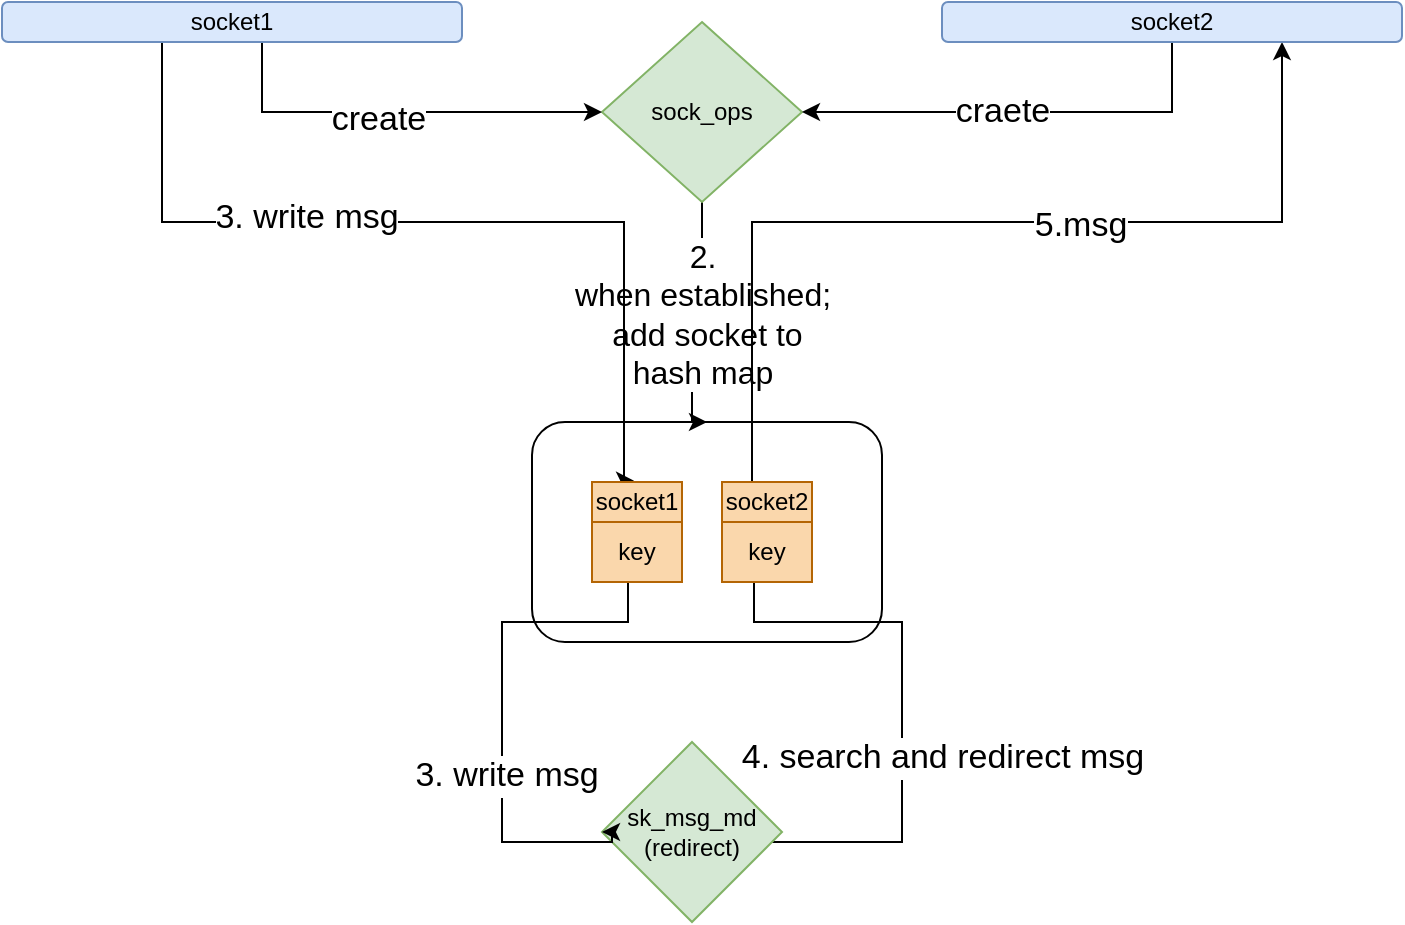 <mxfile version="14.3.1" type="github">
  <diagram id="0eA8aw2C4x_AHw5Ap8uo" name="Page-1">
    <mxGraphModel dx="1422" dy="800" grid="1" gridSize="10" guides="1" tooltips="1" connect="1" arrows="1" fold="1" page="1" pageScale="1" pageWidth="850" pageHeight="1100" math="0" shadow="0">
      <root>
        <mxCell id="0" />
        <mxCell id="1" parent="0" />
        <mxCell id="RCCy9ar9vTBcTcrXnlN3-1" value="" style="rounded=1;whiteSpace=wrap;html=1;align=left;verticalAlign=top;" parent="1" vertex="1">
          <mxGeometry x="625" y="250" width="175" height="110" as="geometry" />
        </mxCell>
        <mxCell id="RCCy9ar9vTBcTcrXnlN3-24" style="edgeStyle=orthogonalEdgeStyle;rounded=0;orthogonalLoop=1;jettySize=auto;html=1;entryX=0.5;entryY=0;entryDx=0;entryDy=0;" parent="1" source="RCCy9ar9vTBcTcrXnlN3-2" target="RCCy9ar9vTBcTcrXnlN3-1" edge="1">
          <mxGeometry relative="1" as="geometry">
            <Array as="points">
              <mxPoint x="710" y="230" />
              <mxPoint x="705" y="230" />
            </Array>
          </mxGeometry>
        </mxCell>
        <mxCell id="RCCy9ar9vTBcTcrXnlN3-25" value="&lt;font style=&quot;font-size: 16px&quot;&gt;2.&lt;br&gt;when established;&lt;br&gt;&amp;nbsp;add&amp;nbsp;socket to&lt;br&gt;hash map&lt;/font&gt;" style="edgeLabel;html=1;align=center;verticalAlign=middle;resizable=0;points=[];" parent="RCCy9ar9vTBcTcrXnlN3-24" vertex="1" connectable="0">
          <mxGeometry x="0.145" y="-3" relative="1" as="geometry">
            <mxPoint x="3" y="-14" as="offset" />
          </mxGeometry>
        </mxCell>
        <mxCell id="RCCy9ar9vTBcTcrXnlN3-2" value="sock_ops" style="rhombus;whiteSpace=wrap;html=1;fillColor=#d5e8d4;strokeColor=#82b366;" parent="1" vertex="1">
          <mxGeometry x="660" y="50" width="100" height="90" as="geometry" />
        </mxCell>
        <mxCell id="CZvVE1L9lmE4_0uoXGFi-21" style="edgeStyle=orthogonalEdgeStyle;rounded=0;orthogonalLoop=1;jettySize=auto;html=1;entryX=0.57;entryY=0.844;entryDx=0;entryDy=0;entryPerimeter=0;" parent="1" source="RCCy9ar9vTBcTcrXnlN3-3" target="CZvVE1L9lmE4_0uoXGFi-97" edge="1">
          <mxGeometry relative="1" as="geometry">
            <mxPoint x="750" y="260" as="targetPoint" />
            <Array as="points">
              <mxPoint x="810" y="460" />
              <mxPoint x="810" y="350" />
              <mxPoint x="736" y="350" />
              <mxPoint x="736" y="325" />
            </Array>
          </mxGeometry>
        </mxCell>
        <mxCell id="CZvVE1L9lmE4_0uoXGFi-22" value="4. search and redirect msg" style="edgeLabel;html=1;align=center;verticalAlign=middle;resizable=0;points=[];fontSize=17;" parent="CZvVE1L9lmE4_0uoXGFi-21" vertex="1" connectable="0">
          <mxGeometry x="-0.126" y="-2" relative="1" as="geometry">
            <mxPoint x="18" y="17" as="offset" />
          </mxGeometry>
        </mxCell>
        <mxCell id="RCCy9ar9vTBcTcrXnlN3-3" value="sk_msg_md&lt;br&gt;(redirect)" style="rhombus;whiteSpace=wrap;html=1;fillColor=#d5e8d4;strokeColor=#82b366;" parent="1" vertex="1">
          <mxGeometry x="660" y="410" width="90" height="90" as="geometry" />
        </mxCell>
        <mxCell id="CZvVE1L9lmE4_0uoXGFi-104" style="edgeStyle=orthogonalEdgeStyle;rounded=0;orthogonalLoop=1;jettySize=auto;html=1;entryX=0.467;entryY=-0.033;entryDx=0;entryDy=0;entryPerimeter=0;" parent="1" source="RCCy9ar9vTBcTcrXnlN3-16" target="CZvVE1L9lmE4_0uoXGFi-100" edge="1">
          <mxGeometry relative="1" as="geometry">
            <Array as="points">
              <mxPoint x="440" y="150" />
              <mxPoint x="671" y="150" />
            </Array>
          </mxGeometry>
        </mxCell>
        <mxCell id="CZvVE1L9lmE4_0uoXGFi-105" value="3. write msg" style="edgeLabel;html=1;align=center;verticalAlign=middle;resizable=0;points=[];fontSize=17;" parent="CZvVE1L9lmE4_0uoXGFi-104" vertex="1" connectable="0">
          <mxGeometry x="-0.289" y="2" relative="1" as="geometry">
            <mxPoint as="offset" />
          </mxGeometry>
        </mxCell>
        <mxCell id="CZvVE1L9lmE4_0uoXGFi-111" style="edgeStyle=orthogonalEdgeStyle;rounded=0;orthogonalLoop=1;jettySize=auto;html=1;entryX=0;entryY=0.5;entryDx=0;entryDy=0;startArrow=none;startFill=0;endArrow=classic;endFill=1;exitX=0.5;exitY=1;exitDx=0;exitDy=0;" parent="1" source="RCCy9ar9vTBcTcrXnlN3-16" target="RCCy9ar9vTBcTcrXnlN3-2" edge="1">
          <mxGeometry relative="1" as="geometry">
            <Array as="points">
              <mxPoint x="490" y="60" />
              <mxPoint x="490" y="95" />
            </Array>
          </mxGeometry>
        </mxCell>
        <mxCell id="CZvVE1L9lmE4_0uoXGFi-112" value="create" style="edgeLabel;html=1;align=center;verticalAlign=middle;resizable=0;points=[];fontSize=17;" parent="CZvVE1L9lmE4_0uoXGFi-111" vertex="1" connectable="0">
          <mxGeometry x="-0.54" y="-2" relative="1" as="geometry">
            <mxPoint x="57" y="2" as="offset" />
          </mxGeometry>
        </mxCell>
        <mxCell id="RCCy9ar9vTBcTcrXnlN3-16" value="socket1" style="rounded=1;whiteSpace=wrap;html=1;fillColor=#dae8fc;strokeColor=#6c8ebf;" parent="1" vertex="1">
          <mxGeometry x="360" y="40" width="230" height="20" as="geometry" />
        </mxCell>
        <mxCell id="CZvVE1L9lmE4_0uoXGFi-110" style="edgeStyle=orthogonalEdgeStyle;rounded=0;orthogonalLoop=1;jettySize=auto;html=1;entryX=0.556;entryY=0;entryDx=0;entryDy=0;entryPerimeter=0;startArrow=classic;startFill=1;endArrow=none;endFill=0;" parent="1" source="CZvVE1L9lmE4_0uoXGFi-6" target="CZvVE1L9lmE4_0uoXGFi-95" edge="1">
          <mxGeometry relative="1" as="geometry">
            <Array as="points">
              <mxPoint x="1000" y="150" />
              <mxPoint x="735" y="150" />
            </Array>
          </mxGeometry>
        </mxCell>
        <mxCell id="CZvVE1L9lmE4_0uoXGFi-117" value="5.msg" style="edgeLabel;html=1;align=center;verticalAlign=middle;resizable=0;points=[];fontSize=17;" parent="CZvVE1L9lmE4_0uoXGFi-110" vertex="1" connectable="0">
          <mxGeometry x="-0.228" y="2" relative="1" as="geometry">
            <mxPoint as="offset" />
          </mxGeometry>
        </mxCell>
        <mxCell id="CZvVE1L9lmE4_0uoXGFi-113" style="edgeStyle=orthogonalEdgeStyle;rounded=0;orthogonalLoop=1;jettySize=auto;html=1;entryX=1;entryY=0.5;entryDx=0;entryDy=0;startArrow=none;startFill=0;endArrow=classic;endFill=1;exitX=0.5;exitY=1;exitDx=0;exitDy=0;" parent="1" source="CZvVE1L9lmE4_0uoXGFi-6" target="RCCy9ar9vTBcTcrXnlN3-2" edge="1">
          <mxGeometry relative="1" as="geometry" />
        </mxCell>
        <mxCell id="CZvVE1L9lmE4_0uoXGFi-6" value="socket2" style="rounded=1;whiteSpace=wrap;html=1;fillColor=#dae8fc;strokeColor=#6c8ebf;" parent="1" vertex="1">
          <mxGeometry x="830" y="40" width="230" height="20" as="geometry" />
        </mxCell>
        <mxCell id="CZvVE1L9lmE4_0uoXGFi-94" value="" style="shape=table;html=1;whiteSpace=wrap;startSize=0;container=1;collapsible=0;childLayout=tableLayout;fillColor=#fad7ac;strokeColor=#b46504;" parent="1" vertex="1">
          <mxGeometry x="720" y="280" width="45" height="50" as="geometry" />
        </mxCell>
        <mxCell id="CZvVE1L9lmE4_0uoXGFi-95" value="" style="shape=partialRectangle;html=1;whiteSpace=wrap;collapsible=0;dropTarget=0;pointerEvents=0;fillColor=none;top=0;left=0;bottom=0;right=0;points=[[0,0.5],[1,0.5]];portConstraint=eastwest;" parent="CZvVE1L9lmE4_0uoXGFi-94" vertex="1">
          <mxGeometry width="45" height="20" as="geometry" />
        </mxCell>
        <mxCell id="CZvVE1L9lmE4_0uoXGFi-96" value="socket2" style="shape=partialRectangle;html=1;whiteSpace=wrap;connectable=0;overflow=hidden;fillColor=none;top=0;left=0;bottom=0;right=0;" parent="CZvVE1L9lmE4_0uoXGFi-95" vertex="1">
          <mxGeometry width="45" height="20" as="geometry" />
        </mxCell>
        <mxCell id="CZvVE1L9lmE4_0uoXGFi-97" value="" style="shape=partialRectangle;html=1;whiteSpace=wrap;collapsible=0;dropTarget=0;pointerEvents=0;fillColor=none;top=0;left=0;bottom=0;right=0;points=[[0,0.5],[1,0.5]];portConstraint=eastwest;" parent="CZvVE1L9lmE4_0uoXGFi-94" vertex="1">
          <mxGeometry y="20" width="45" height="30" as="geometry" />
        </mxCell>
        <mxCell id="CZvVE1L9lmE4_0uoXGFi-98" value="key" style="shape=partialRectangle;html=1;whiteSpace=wrap;connectable=0;overflow=hidden;fillColor=none;top=0;left=0;bottom=0;right=0;" parent="CZvVE1L9lmE4_0uoXGFi-97" vertex="1">
          <mxGeometry width="45" height="30" as="geometry" />
        </mxCell>
        <mxCell id="CZvVE1L9lmE4_0uoXGFi-106" style="edgeStyle=orthogonalEdgeStyle;rounded=0;orthogonalLoop=1;jettySize=auto;html=1;entryX=0;entryY=0.5;entryDx=0;entryDy=0;" parent="1" source="CZvVE1L9lmE4_0uoXGFi-99" target="RCCy9ar9vTBcTcrXnlN3-3" edge="1">
          <mxGeometry relative="1" as="geometry">
            <Array as="points">
              <mxPoint x="673" y="350" />
              <mxPoint x="610" y="350" />
              <mxPoint x="610" y="460" />
              <mxPoint x="665" y="460" />
            </Array>
          </mxGeometry>
        </mxCell>
        <mxCell id="CZvVE1L9lmE4_0uoXGFi-116" value="3. write msg" style="edgeLabel;html=1;align=center;verticalAlign=middle;resizable=0;points=[];fontSize=17;" parent="CZvVE1L9lmE4_0uoXGFi-106" vertex="1" connectable="0">
          <mxGeometry x="0.235" y="2" relative="1" as="geometry">
            <mxPoint as="offset" />
          </mxGeometry>
        </mxCell>
        <mxCell id="CZvVE1L9lmE4_0uoXGFi-99" value="" style="shape=table;html=1;whiteSpace=wrap;startSize=0;container=1;collapsible=0;childLayout=tableLayout;fillColor=#fad7ac;strokeColor=#b46504;" parent="1" vertex="1">
          <mxGeometry x="655" y="280" width="45" height="50" as="geometry" />
        </mxCell>
        <mxCell id="CZvVE1L9lmE4_0uoXGFi-100" value="" style="shape=partialRectangle;html=1;whiteSpace=wrap;collapsible=0;dropTarget=0;pointerEvents=0;fillColor=none;top=0;left=0;bottom=0;right=0;points=[[0,0.5],[1,0.5]];portConstraint=eastwest;" parent="CZvVE1L9lmE4_0uoXGFi-99" vertex="1">
          <mxGeometry width="45" height="20" as="geometry" />
        </mxCell>
        <mxCell id="CZvVE1L9lmE4_0uoXGFi-101" value="socket1" style="shape=partialRectangle;html=1;whiteSpace=wrap;connectable=0;overflow=hidden;fillColor=none;top=0;left=0;bottom=0;right=0;" parent="CZvVE1L9lmE4_0uoXGFi-100" vertex="1">
          <mxGeometry width="45" height="20" as="geometry" />
        </mxCell>
        <mxCell id="CZvVE1L9lmE4_0uoXGFi-102" value="" style="shape=partialRectangle;html=1;whiteSpace=wrap;collapsible=0;dropTarget=0;pointerEvents=0;fillColor=none;top=0;left=0;bottom=0;right=0;points=[[0,0.5],[1,0.5]];portConstraint=eastwest;" parent="CZvVE1L9lmE4_0uoXGFi-99" vertex="1">
          <mxGeometry y="20" width="45" height="30" as="geometry" />
        </mxCell>
        <mxCell id="CZvVE1L9lmE4_0uoXGFi-103" value="key" style="shape=partialRectangle;html=1;whiteSpace=wrap;connectable=0;overflow=hidden;fillColor=none;top=0;left=0;bottom=0;right=0;" parent="CZvVE1L9lmE4_0uoXGFi-102" vertex="1">
          <mxGeometry width="45" height="30" as="geometry" />
        </mxCell>
        <mxCell id="CZvVE1L9lmE4_0uoXGFi-114" value="craete" style="edgeLabel;html=1;align=center;verticalAlign=middle;resizable=0;points=[];fontSize=17;" parent="1" vertex="1" connectable="0">
          <mxGeometry x="860" y="95" as="geometry" />
        </mxCell>
      </root>
    </mxGraphModel>
  </diagram>
</mxfile>

